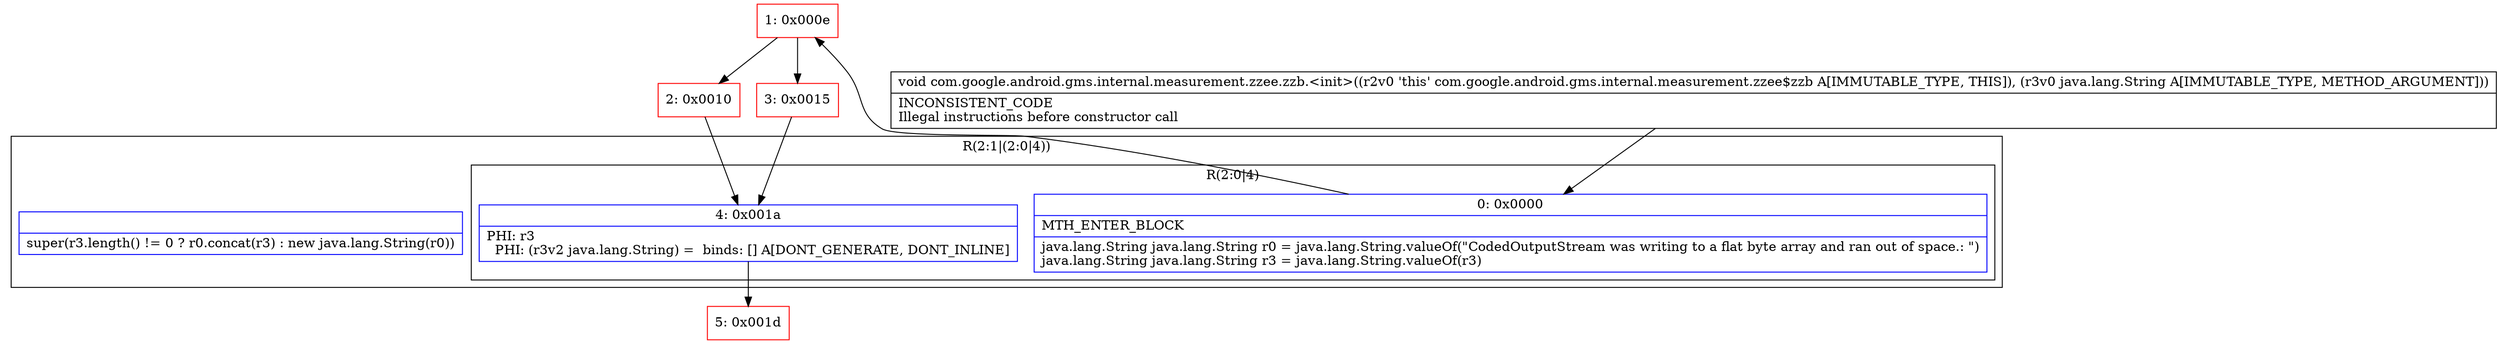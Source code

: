 digraph "CFG forcom.google.android.gms.internal.measurement.zzee.zzb.\<init\>(Ljava\/lang\/String;)V" {
subgraph cluster_Region_790723308 {
label = "R(2:1|(2:0|4))";
node [shape=record,color=blue];
Node_InsnContainer_801876430 [shape=record,label="{|super(r3.length() != 0 ? r0.concat(r3) : new java.lang.String(r0))\l}"];
subgraph cluster_Region_1622795944 {
label = "R(2:0|4)";
node [shape=record,color=blue];
Node_0 [shape=record,label="{0\:\ 0x0000|MTH_ENTER_BLOCK\l|java.lang.String java.lang.String r0 = java.lang.String.valueOf(\"CodedOutputStream was writing to a flat byte array and ran out of space.: \")\ljava.lang.String java.lang.String r3 = java.lang.String.valueOf(r3)\l}"];
Node_4 [shape=record,label="{4\:\ 0x001a|PHI: r3 \l  PHI: (r3v2 java.lang.String) =  binds: [] A[DONT_GENERATE, DONT_INLINE]\l}"];
}
}
Node_1 [shape=record,color=red,label="{1\:\ 0x000e}"];
Node_2 [shape=record,color=red,label="{2\:\ 0x0010}"];
Node_3 [shape=record,color=red,label="{3\:\ 0x0015}"];
Node_5 [shape=record,color=red,label="{5\:\ 0x001d}"];
MethodNode[shape=record,label="{void com.google.android.gms.internal.measurement.zzee.zzb.\<init\>((r2v0 'this' com.google.android.gms.internal.measurement.zzee$zzb A[IMMUTABLE_TYPE, THIS]), (r3v0 java.lang.String A[IMMUTABLE_TYPE, METHOD_ARGUMENT]))  | INCONSISTENT_CODE\lIllegal instructions before constructor call\l}"];
MethodNode -> Node_0;
Node_0 -> Node_1;
Node_4 -> Node_5;
Node_1 -> Node_2;
Node_1 -> Node_3;
Node_2 -> Node_4;
Node_3 -> Node_4;
}

